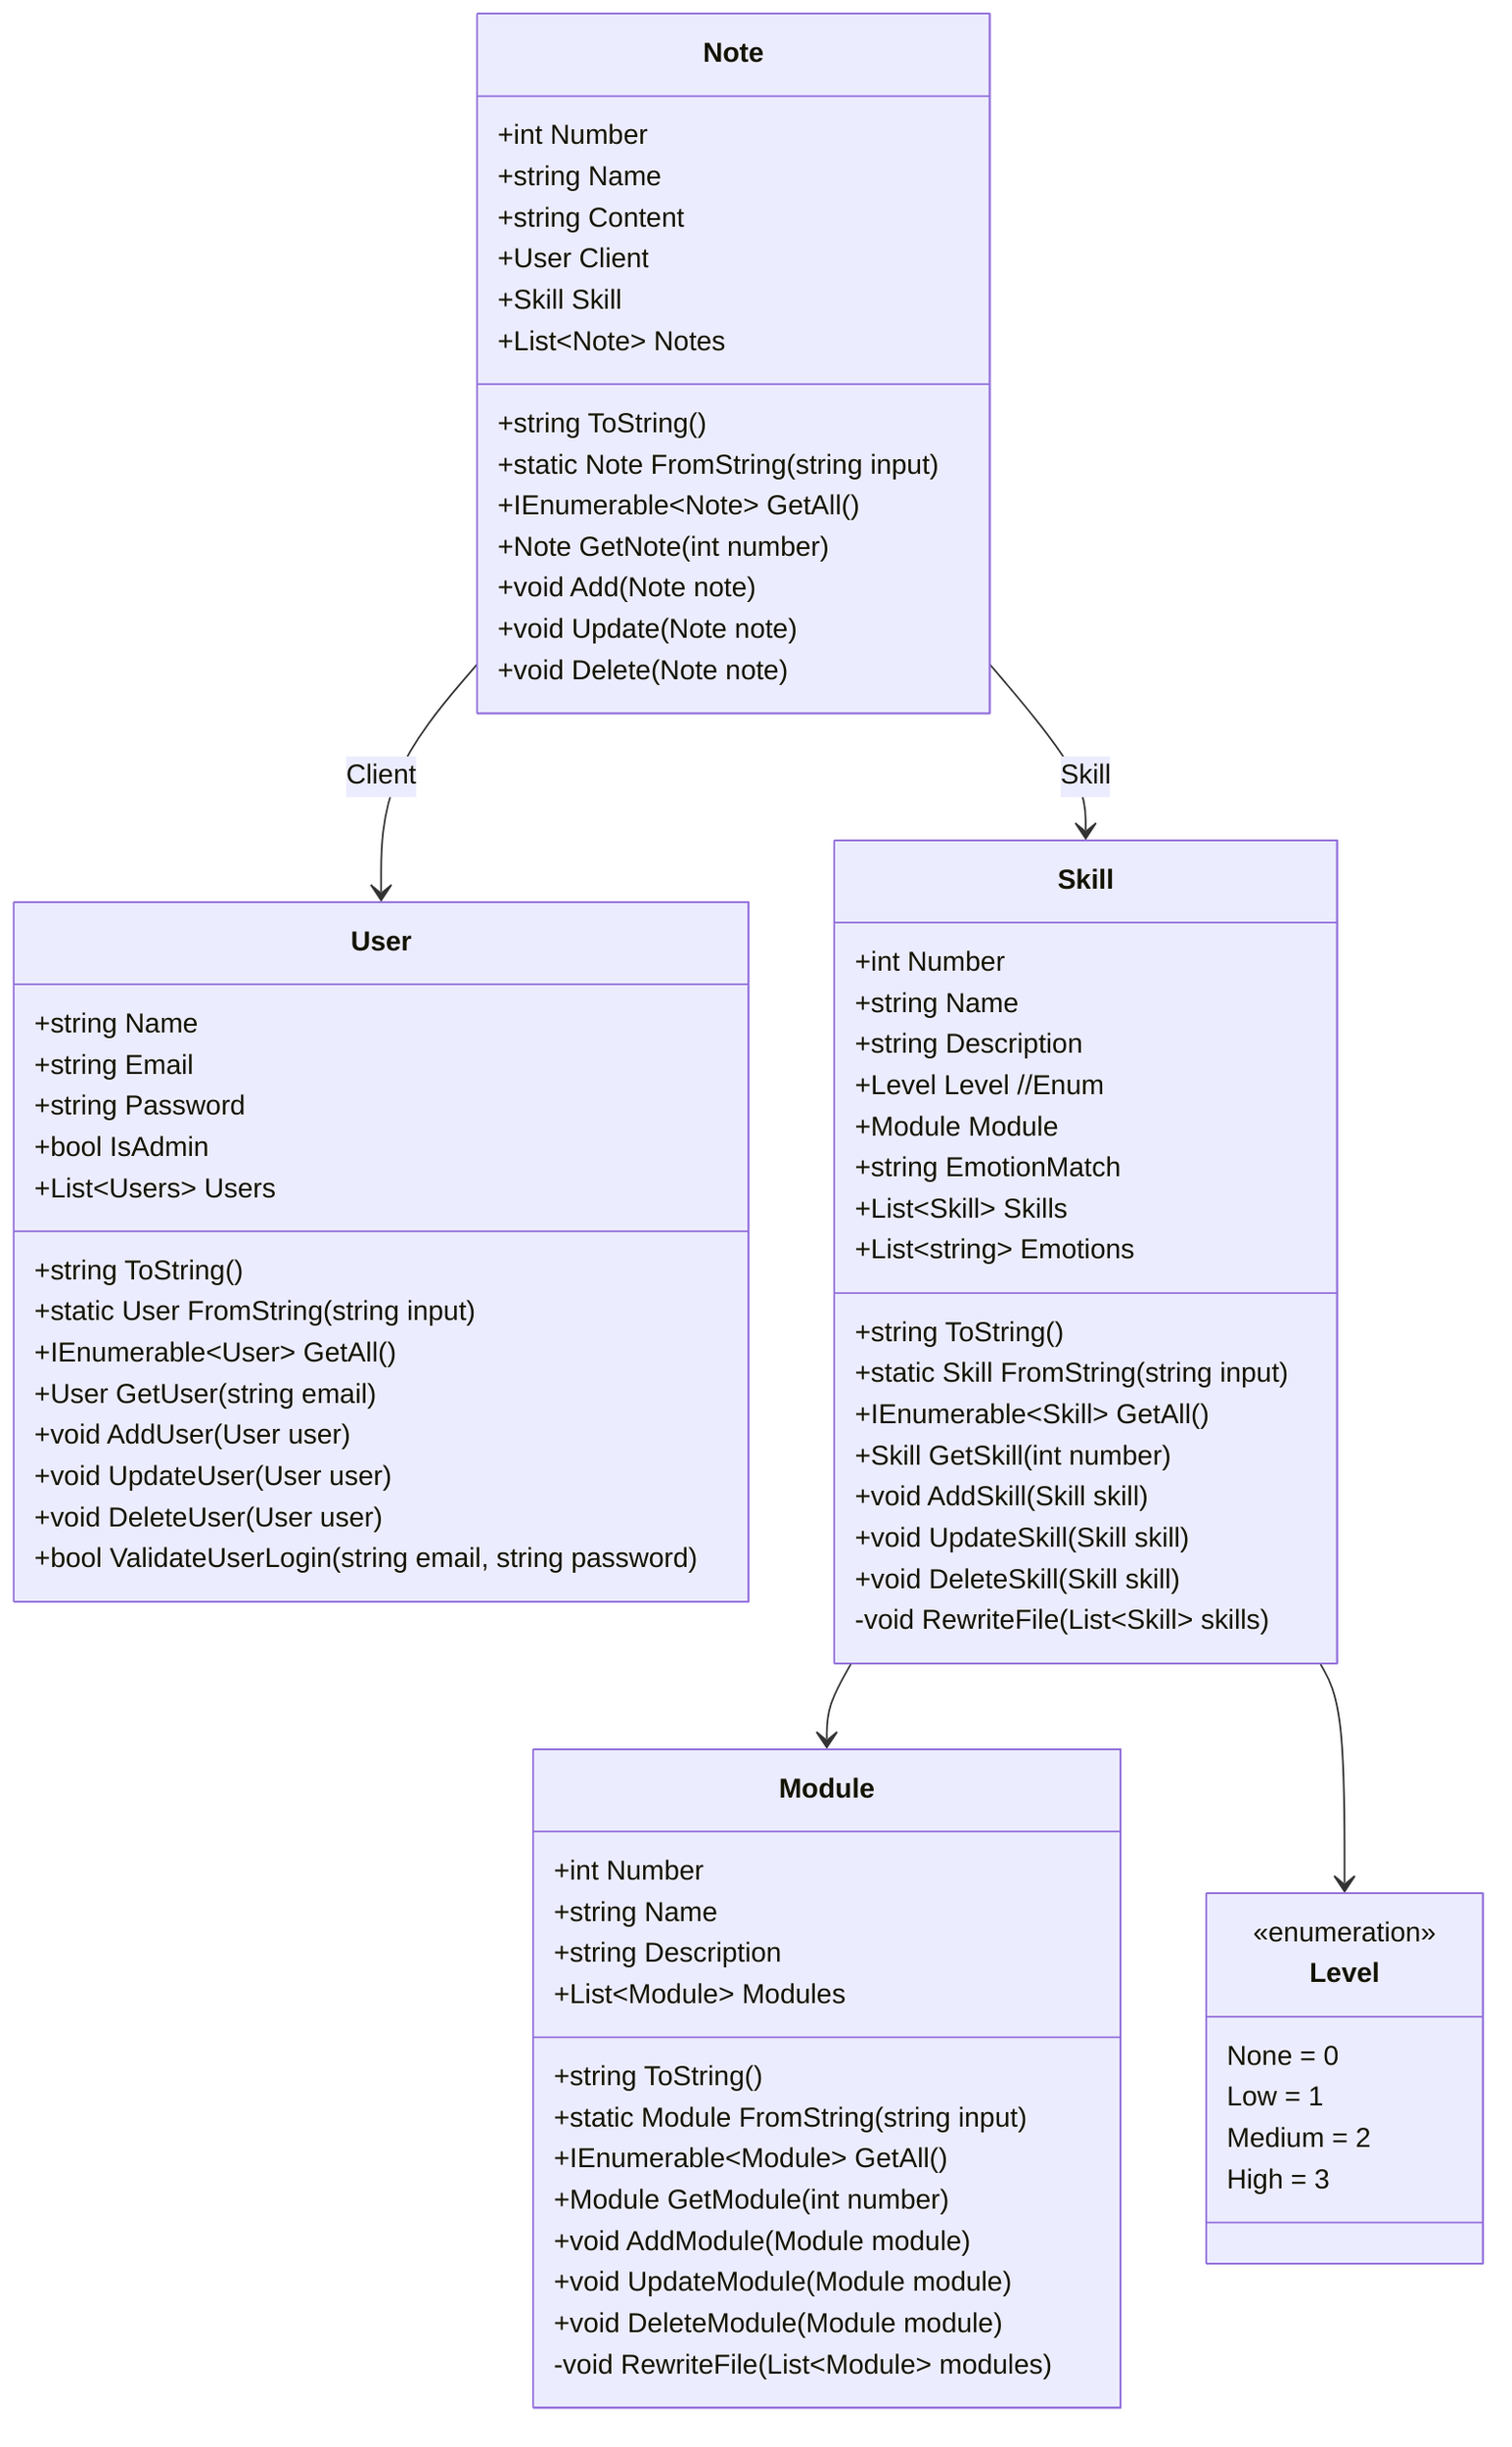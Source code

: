 ﻿classDiagram
    class Note {
        +int Number
        +string Name
        +string Content
        +User Client
        +Skill Skill
        +List~Note~ Notes
        +string ToString()
        +static Note FromString(string input)
        +IEnumerable~Note~ GetAll()
        +Note GetNote(int number)
        +void Add(Note note)
        +void Update(Note note)
        +void Delete(Note note)
    }

    class User {
        +string Name
        +string Email
        +string Password
        +bool IsAdmin
        +List~Users~ Users
        +string ToString()
        +static User FromString(string input)
        +IEnumerable~User~ GetAll()
        +User GetUser(string email)
        +void AddUser(User user)
        +void UpdateUser(User user)
        +void DeleteUser(User user)
        +bool ValidateUserLogin(string email, string password)
    }

    class Module {
        +int Number
        +string Name
        +string Description
        +List~Module~ Modules
        +string ToString()
        +static Module FromString(string input)
        +IEnumerable~Module~ GetAll()
        +Module GetModule(int number)
        +void AddModule(Module module)
        +void UpdateModule(Module module)
        +void DeleteModule(Module module)
        -void RewriteFile(List~Module~ modules)
    }

    class Skill {
        +int Number
        +string Name
        +string Description
        +Level Level //Enum
        +Module Module
        +string EmotionMatch
        +List~Skill~ Skills
        +List~string~ Emotions
        +string ToString()
        +static Skill FromString(string input)
        +IEnumerable~Skill~ GetAll()
        +Skill GetSkill(int number)
        +void AddSkill(Skill skill)
        +void UpdateSkill(Skill skill)
        +void DeleteSkill(Skill skill)
        -void RewriteFile(List~Skill~ skills)
    }

        class Level {
        <<enumeration>>
        None = 0
        Low = 1
        Medium = 2
        High = 3
    }

    Note --> User : Client
    Note --> Skill : Skill
    Skill --> Module
    Skill --> Level